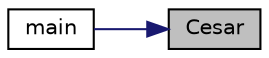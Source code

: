 digraph "Cesar"
{
 // INTERACTIVE_SVG=YES
 // LATEX_PDF_SIZE
  edge [fontname="Helvetica",fontsize="10",labelfontname="Helvetica",labelfontsize="10"];
  node [fontname="Helvetica",fontsize="10",shape=record];
  rankdir="RL";
  Node1 [label="Cesar",height=0.2,width=0.4,color="black", fillcolor="grey75", style="filled", fontcolor="black",tooltip="Efectúa el cifrado/descifrado césar."];
  Node1 -> Node2 [dir="back",color="midnightblue",fontsize="10",style="solid"];
  Node2 [label="main",height=0.2,width=0.4,color="black", fillcolor="white", style="filled",URL="$cripto_8cc.html#a166c7c813d42d4aeabfe6f4818864170",tooltip="Función principal."];
}
